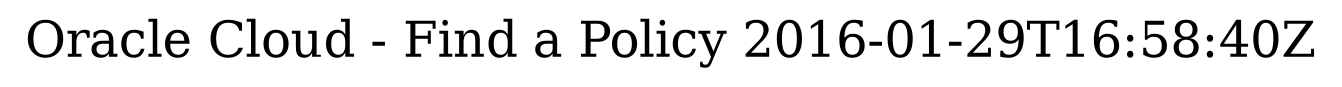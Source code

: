 digraph LexiconGraph {
graph[label="Oracle Cloud - Find a Policy 2016-01-29T16:58:40Z", fontsize=24]
splines=true
}

